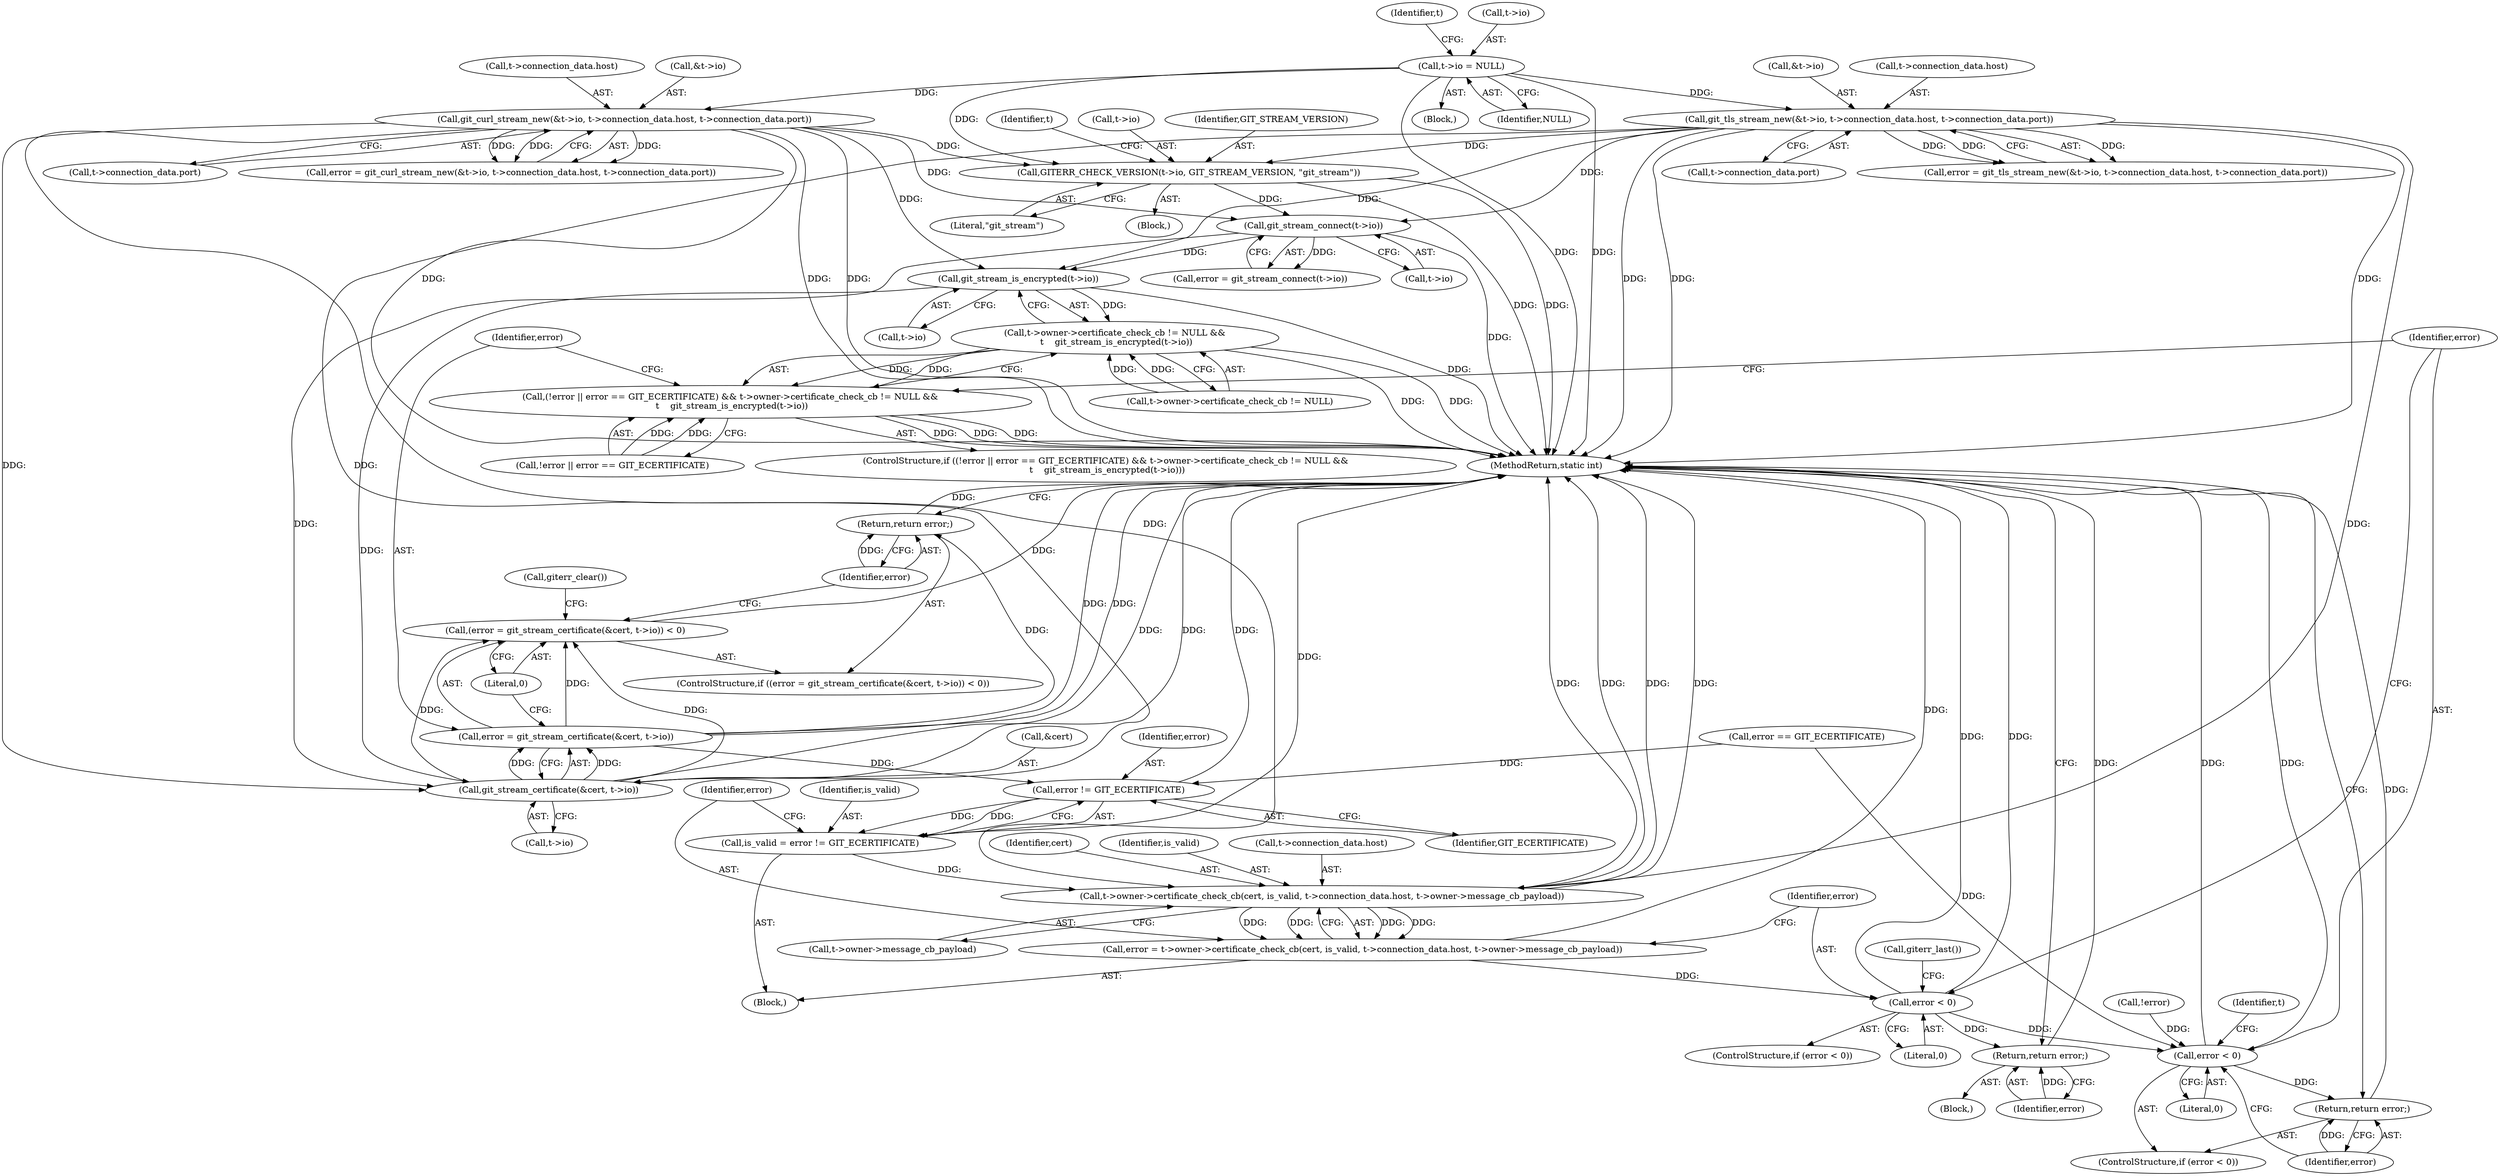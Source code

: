 digraph "0_libgit2_9a64e62f0f20c9cf9b2e1609f037060eb2d8eb22@API" {
"1000222" [label="(Call,git_stream_is_encrypted(t->io))"];
"1000171" [label="(Call,git_curl_stream_new(&t->io, t->connection_data.host, t->connection_data.port))"];
"1000133" [label="(Call,t->io = NULL)"];
"1000202" [label="(Call,git_stream_connect(t->io))"];
"1000152" [label="(Call,git_tls_stream_new(&t->io, t->connection_data.host, t->connection_data.port))"];
"1000192" [label="(Call,GITERR_CHECK_VERSION(t->io, GIT_STREAM_VERSION, \"git_stream\"))"];
"1000214" [label="(Call,t->owner->certificate_check_cb != NULL &&\n \t    git_stream_is_encrypted(t->io))"];
"1000207" [label="(Call,(!error || error == GIT_ECERTIFICATE) && t->owner->certificate_check_cb != NULL &&\n \t    git_stream_is_encrypted(t->io))"];
"1000233" [label="(Call,git_stream_certificate(&cert, t->io))"];
"1000230" [label="(Call,(error = git_stream_certificate(&cert, t->io)) < 0)"];
"1000231" [label="(Call,error = git_stream_certificate(&cert, t->io))"];
"1000240" [label="(Return,return error;)"];
"1000245" [label="(Call,error != GIT_ECERTIFICATE)"];
"1000243" [label="(Call,is_valid = error != GIT_ECERTIFICATE)"];
"1000250" [label="(Call,t->owner->certificate_check_cb(cert, is_valid, t->connection_data.host, t->owner->message_cb_payload))"];
"1000248" [label="(Call,error = t->owner->certificate_check_cb(cert, is_valid, t->connection_data.host, t->owner->message_cb_payload))"];
"1000264" [label="(Call,error < 0)"];
"1000274" [label="(Return,return error;)"];
"1000277" [label="(Call,error < 0)"];
"1000280" [label="(Return,return error;)"];
"1000226" [label="(Block,)"];
"1000233" [label="(Call,git_stream_certificate(&cert, t->io))"];
"1000181" [label="(Call,t->connection_data.port)"];
"1000240" [label="(Return,return error;)"];
"1000234" [label="(Call,&cert)"];
"1000251" [label="(Identifier,cert)"];
"1000140" [label="(Identifier,t)"];
"1000265" [label="(Identifier,error)"];
"1000276" [label="(ControlStructure,if (error < 0))"];
"1000214" [label="(Call,t->owner->certificate_check_cb != NULL &&\n \t    git_stream_is_encrypted(t->io))"];
"1000162" [label="(Call,t->connection_data.port)"];
"1000230" [label="(Call,(error = git_stream_certificate(&cert, t->io)) < 0)"];
"1000249" [label="(Identifier,error)"];
"1000263" [label="(ControlStructure,if (error < 0))"];
"1000277" [label="(Call,error < 0)"];
"1000199" [label="(Identifier,t)"];
"1000172" [label="(Call,&t->io)"];
"1000258" [label="(Call,t->owner->message_cb_payload)"];
"1000209" [label="(Call,!error)"];
"1000274" [label="(Return,return error;)"];
"1000169" [label="(Call,error = git_curl_stream_new(&t->io, t->connection_data.host, t->connection_data.port))"];
"1000206" [label="(ControlStructure,if ((!error || error == GIT_ECERTIFICATE) && t->owner->certificate_check_cb != NULL &&\n \t    git_stream_is_encrypted(t->io)))"];
"1000197" [label="(Literal,\"git_stream\")"];
"1000278" [label="(Identifier,error)"];
"1000248" [label="(Call,error = t->owner->certificate_check_cb(cert, is_valid, t->connection_data.host, t->owner->message_cb_payload))"];
"1000153" [label="(Call,&t->io)"];
"1000152" [label="(Call,git_tls_stream_new(&t->io, t->connection_data.host, t->connection_data.port))"];
"1000284" [label="(Identifier,t)"];
"1000270" [label="(Call,giterr_last())"];
"1000281" [label="(Identifier,error)"];
"1000134" [label="(Call,t->io)"];
"1000124" [label="(Block,)"];
"1000200" [label="(Call,error = git_stream_connect(t->io))"];
"1000239" [label="(Literal,0)"];
"1000176" [label="(Call,t->connection_data.host)"];
"1000193" [label="(Call,t->io)"];
"1000203" [label="(Call,t->io)"];
"1000252" [label="(Identifier,is_valid)"];
"1000150" [label="(Call,error = git_tls_stream_new(&t->io, t->connection_data.host, t->connection_data.port))"];
"1000241" [label="(Identifier,error)"];
"1000137" [label="(Identifier,NULL)"];
"1000246" [label="(Identifier,error)"];
"1000280" [label="(Return,return error;)"];
"1000267" [label="(Block,)"];
"1000279" [label="(Literal,0)"];
"1000223" [label="(Call,t->io)"];
"1000202" [label="(Call,git_stream_connect(t->io))"];
"1000229" [label="(ControlStructure,if ((error = git_stream_certificate(&cert, t->io)) < 0))"];
"1000207" [label="(Call,(!error || error == GIT_ECERTIFICATE) && t->owner->certificate_check_cb != NULL &&\n \t    git_stream_is_encrypted(t->io))"];
"1000244" [label="(Identifier,is_valid)"];
"1000196" [label="(Identifier,GIT_STREAM_VERSION)"];
"1000231" [label="(Call,error = git_stream_certificate(&cert, t->io))"];
"1000222" [label="(Call,git_stream_is_encrypted(t->io))"];
"1000157" [label="(Call,t->connection_data.host)"];
"1000211" [label="(Call,error == GIT_ECERTIFICATE)"];
"1000243" [label="(Call,is_valid = error != GIT_ECERTIFICATE)"];
"1000102" [label="(Block,)"];
"1000247" [label="(Identifier,GIT_ECERTIFICATE)"];
"1000242" [label="(Call,giterr_clear())"];
"1000133" [label="(Call,t->io = NULL)"];
"1000192" [label="(Call,GITERR_CHECK_VERSION(t->io, GIT_STREAM_VERSION, \"git_stream\"))"];
"1000275" [label="(Identifier,error)"];
"1000236" [label="(Call,t->io)"];
"1000232" [label="(Identifier,error)"];
"1000250" [label="(Call,t->owner->certificate_check_cb(cert, is_valid, t->connection_data.host, t->owner->message_cb_payload))"];
"1000253" [label="(Call,t->connection_data.host)"];
"1000171" [label="(Call,git_curl_stream_new(&t->io, t->connection_data.host, t->connection_data.port))"];
"1000264" [label="(Call,error < 0)"];
"1000208" [label="(Call,!error || error == GIT_ECERTIFICATE)"];
"1000289" [label="(MethodReturn,static int)"];
"1000266" [label="(Literal,0)"];
"1000215" [label="(Call,t->owner->certificate_check_cb != NULL)"];
"1000245" [label="(Call,error != GIT_ECERTIFICATE)"];
"1000222" -> "1000214"  [label="AST: "];
"1000222" -> "1000223"  [label="CFG: "];
"1000223" -> "1000222"  [label="AST: "];
"1000214" -> "1000222"  [label="CFG: "];
"1000222" -> "1000289"  [label="DDG: "];
"1000222" -> "1000214"  [label="DDG: "];
"1000171" -> "1000222"  [label="DDG: "];
"1000202" -> "1000222"  [label="DDG: "];
"1000152" -> "1000222"  [label="DDG: "];
"1000222" -> "1000233"  [label="DDG: "];
"1000171" -> "1000169"  [label="AST: "];
"1000171" -> "1000181"  [label="CFG: "];
"1000172" -> "1000171"  [label="AST: "];
"1000176" -> "1000171"  [label="AST: "];
"1000181" -> "1000171"  [label="AST: "];
"1000169" -> "1000171"  [label="CFG: "];
"1000171" -> "1000289"  [label="DDG: "];
"1000171" -> "1000289"  [label="DDG: "];
"1000171" -> "1000289"  [label="DDG: "];
"1000171" -> "1000169"  [label="DDG: "];
"1000171" -> "1000169"  [label="DDG: "];
"1000171" -> "1000169"  [label="DDG: "];
"1000133" -> "1000171"  [label="DDG: "];
"1000171" -> "1000192"  [label="DDG: "];
"1000171" -> "1000202"  [label="DDG: "];
"1000171" -> "1000233"  [label="DDG: "];
"1000171" -> "1000250"  [label="DDG: "];
"1000133" -> "1000124"  [label="AST: "];
"1000133" -> "1000137"  [label="CFG: "];
"1000134" -> "1000133"  [label="AST: "];
"1000137" -> "1000133"  [label="AST: "];
"1000140" -> "1000133"  [label="CFG: "];
"1000133" -> "1000289"  [label="DDG: "];
"1000133" -> "1000289"  [label="DDG: "];
"1000133" -> "1000152"  [label="DDG: "];
"1000133" -> "1000192"  [label="DDG: "];
"1000202" -> "1000200"  [label="AST: "];
"1000202" -> "1000203"  [label="CFG: "];
"1000203" -> "1000202"  [label="AST: "];
"1000200" -> "1000202"  [label="CFG: "];
"1000202" -> "1000289"  [label="DDG: "];
"1000202" -> "1000200"  [label="DDG: "];
"1000152" -> "1000202"  [label="DDG: "];
"1000192" -> "1000202"  [label="DDG: "];
"1000202" -> "1000233"  [label="DDG: "];
"1000152" -> "1000150"  [label="AST: "];
"1000152" -> "1000162"  [label="CFG: "];
"1000153" -> "1000152"  [label="AST: "];
"1000157" -> "1000152"  [label="AST: "];
"1000162" -> "1000152"  [label="AST: "];
"1000150" -> "1000152"  [label="CFG: "];
"1000152" -> "1000289"  [label="DDG: "];
"1000152" -> "1000289"  [label="DDG: "];
"1000152" -> "1000289"  [label="DDG: "];
"1000152" -> "1000150"  [label="DDG: "];
"1000152" -> "1000150"  [label="DDG: "];
"1000152" -> "1000150"  [label="DDG: "];
"1000152" -> "1000192"  [label="DDG: "];
"1000152" -> "1000233"  [label="DDG: "];
"1000152" -> "1000250"  [label="DDG: "];
"1000192" -> "1000102"  [label="AST: "];
"1000192" -> "1000197"  [label="CFG: "];
"1000193" -> "1000192"  [label="AST: "];
"1000196" -> "1000192"  [label="AST: "];
"1000197" -> "1000192"  [label="AST: "];
"1000199" -> "1000192"  [label="CFG: "];
"1000192" -> "1000289"  [label="DDG: "];
"1000192" -> "1000289"  [label="DDG: "];
"1000214" -> "1000207"  [label="AST: "];
"1000214" -> "1000215"  [label="CFG: "];
"1000215" -> "1000214"  [label="AST: "];
"1000207" -> "1000214"  [label="CFG: "];
"1000214" -> "1000289"  [label="DDG: "];
"1000214" -> "1000289"  [label="DDG: "];
"1000214" -> "1000207"  [label="DDG: "];
"1000214" -> "1000207"  [label="DDG: "];
"1000215" -> "1000214"  [label="DDG: "];
"1000215" -> "1000214"  [label="DDG: "];
"1000207" -> "1000206"  [label="AST: "];
"1000207" -> "1000208"  [label="CFG: "];
"1000208" -> "1000207"  [label="AST: "];
"1000232" -> "1000207"  [label="CFG: "];
"1000278" -> "1000207"  [label="CFG: "];
"1000207" -> "1000289"  [label="DDG: "];
"1000207" -> "1000289"  [label="DDG: "];
"1000207" -> "1000289"  [label="DDG: "];
"1000208" -> "1000207"  [label="DDG: "];
"1000208" -> "1000207"  [label="DDG: "];
"1000233" -> "1000231"  [label="AST: "];
"1000233" -> "1000236"  [label="CFG: "];
"1000234" -> "1000233"  [label="AST: "];
"1000236" -> "1000233"  [label="AST: "];
"1000231" -> "1000233"  [label="CFG: "];
"1000233" -> "1000289"  [label="DDG: "];
"1000233" -> "1000289"  [label="DDG: "];
"1000233" -> "1000230"  [label="DDG: "];
"1000233" -> "1000230"  [label="DDG: "];
"1000233" -> "1000231"  [label="DDG: "];
"1000233" -> "1000231"  [label="DDG: "];
"1000230" -> "1000229"  [label="AST: "];
"1000230" -> "1000239"  [label="CFG: "];
"1000231" -> "1000230"  [label="AST: "];
"1000239" -> "1000230"  [label="AST: "];
"1000241" -> "1000230"  [label="CFG: "];
"1000242" -> "1000230"  [label="CFG: "];
"1000230" -> "1000289"  [label="DDG: "];
"1000231" -> "1000230"  [label="DDG: "];
"1000232" -> "1000231"  [label="AST: "];
"1000239" -> "1000231"  [label="CFG: "];
"1000231" -> "1000289"  [label="DDG: "];
"1000231" -> "1000289"  [label="DDG: "];
"1000231" -> "1000240"  [label="DDG: "];
"1000231" -> "1000245"  [label="DDG: "];
"1000240" -> "1000229"  [label="AST: "];
"1000240" -> "1000241"  [label="CFG: "];
"1000241" -> "1000240"  [label="AST: "];
"1000289" -> "1000240"  [label="CFG: "];
"1000240" -> "1000289"  [label="DDG: "];
"1000241" -> "1000240"  [label="DDG: "];
"1000245" -> "1000243"  [label="AST: "];
"1000245" -> "1000247"  [label="CFG: "];
"1000246" -> "1000245"  [label="AST: "];
"1000247" -> "1000245"  [label="AST: "];
"1000243" -> "1000245"  [label="CFG: "];
"1000245" -> "1000289"  [label="DDG: "];
"1000245" -> "1000243"  [label="DDG: "];
"1000245" -> "1000243"  [label="DDG: "];
"1000211" -> "1000245"  [label="DDG: "];
"1000243" -> "1000226"  [label="AST: "];
"1000244" -> "1000243"  [label="AST: "];
"1000249" -> "1000243"  [label="CFG: "];
"1000243" -> "1000289"  [label="DDG: "];
"1000243" -> "1000250"  [label="DDG: "];
"1000250" -> "1000248"  [label="AST: "];
"1000250" -> "1000258"  [label="CFG: "];
"1000251" -> "1000250"  [label="AST: "];
"1000252" -> "1000250"  [label="AST: "];
"1000253" -> "1000250"  [label="AST: "];
"1000258" -> "1000250"  [label="AST: "];
"1000248" -> "1000250"  [label="CFG: "];
"1000250" -> "1000289"  [label="DDG: "];
"1000250" -> "1000289"  [label="DDG: "];
"1000250" -> "1000289"  [label="DDG: "];
"1000250" -> "1000289"  [label="DDG: "];
"1000250" -> "1000248"  [label="DDG: "];
"1000250" -> "1000248"  [label="DDG: "];
"1000250" -> "1000248"  [label="DDG: "];
"1000250" -> "1000248"  [label="DDG: "];
"1000248" -> "1000226"  [label="AST: "];
"1000249" -> "1000248"  [label="AST: "];
"1000265" -> "1000248"  [label="CFG: "];
"1000248" -> "1000289"  [label="DDG: "];
"1000248" -> "1000264"  [label="DDG: "];
"1000264" -> "1000263"  [label="AST: "];
"1000264" -> "1000266"  [label="CFG: "];
"1000265" -> "1000264"  [label="AST: "];
"1000266" -> "1000264"  [label="AST: "];
"1000270" -> "1000264"  [label="CFG: "];
"1000278" -> "1000264"  [label="CFG: "];
"1000264" -> "1000289"  [label="DDG: "];
"1000264" -> "1000289"  [label="DDG: "];
"1000264" -> "1000274"  [label="DDG: "];
"1000264" -> "1000277"  [label="DDG: "];
"1000274" -> "1000267"  [label="AST: "];
"1000274" -> "1000275"  [label="CFG: "];
"1000275" -> "1000274"  [label="AST: "];
"1000289" -> "1000274"  [label="CFG: "];
"1000274" -> "1000289"  [label="DDG: "];
"1000275" -> "1000274"  [label="DDG: "];
"1000277" -> "1000276"  [label="AST: "];
"1000277" -> "1000279"  [label="CFG: "];
"1000278" -> "1000277"  [label="AST: "];
"1000279" -> "1000277"  [label="AST: "];
"1000281" -> "1000277"  [label="CFG: "];
"1000284" -> "1000277"  [label="CFG: "];
"1000277" -> "1000289"  [label="DDG: "];
"1000277" -> "1000289"  [label="DDG: "];
"1000209" -> "1000277"  [label="DDG: "];
"1000211" -> "1000277"  [label="DDG: "];
"1000277" -> "1000280"  [label="DDG: "];
"1000280" -> "1000276"  [label="AST: "];
"1000280" -> "1000281"  [label="CFG: "];
"1000281" -> "1000280"  [label="AST: "];
"1000289" -> "1000280"  [label="CFG: "];
"1000280" -> "1000289"  [label="DDG: "];
"1000281" -> "1000280"  [label="DDG: "];
}
